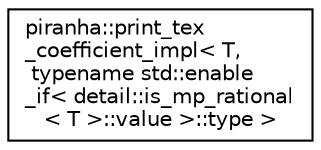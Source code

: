 digraph "Graphical Class Hierarchy"
{
  edge [fontname="Helvetica",fontsize="10",labelfontname="Helvetica",labelfontsize="10"];
  node [fontname="Helvetica",fontsize="10",shape=record];
  rankdir="LR";
  Node0 [label="piranha::print_tex\l_coefficient_impl\< T,\l typename std::enable\l_if\< detail::is_mp_rational\l\< T \>::value \>::type \>",height=0.2,width=0.4,color="black", fillcolor="white", style="filled",URL="$structpiranha_1_1print__tex__coefficient__impl_3_01_t_00_01typename_01std_1_1enable__if_3_01deta7b62f26a29f425de49707b424ec6dbe5.html",tooltip="Specialisation of the piranha::print_tex_coefficient() functor for piranha::mp_rational. "];
}
